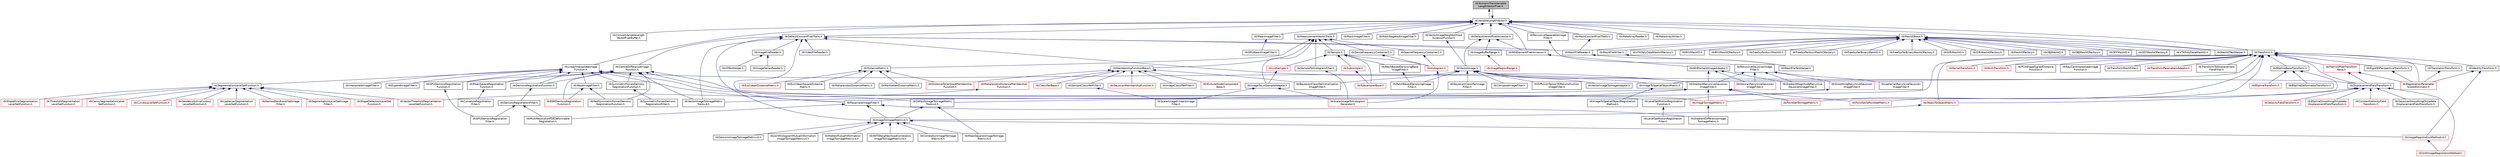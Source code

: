 digraph "itkNumericTraitsVariableLengthVectorPixel.h"
{
 // LATEX_PDF_SIZE
  edge [fontname="Helvetica",fontsize="10",labelfontname="Helvetica",labelfontsize="10"];
  node [fontname="Helvetica",fontsize="10",shape=record];
  Node1 [label="itkNumericTraitsVariable\lLengthVectorPixel.h",height=0.2,width=0.4,color="black", fillcolor="grey75", style="filled", fontcolor="black",tooltip=" "];
  Node1 -> Node2 [dir="back",color="midnightblue",fontsize="10",style="solid",fontname="Helvetica"];
  Node2 [label="itkVariableLengthVector.h",height=0.2,width=0.4,color="black", fillcolor="white", style="filled",URL="$itkVariableLengthVector_8h.html",tooltip=" "];
  Node2 -> Node3 [dir="back",color="midnightblue",fontsize="10",style="solid",fontname="Helvetica"];
  Node3 [label="itkConvertVariableLength\lVectorPixelBuffer.h",height=0.2,width=0.4,color="black", fillcolor="white", style="filled",URL="$itkConvertVariableLengthVectorPixelBuffer_8h.html",tooltip=" "];
  Node2 -> Node4 [dir="back",color="midnightblue",fontsize="10",style="solid",fontname="Helvetica"];
  Node4 [label="itkDefaultConvertPixelTraits.h",height=0.2,width=0.4,color="black", fillcolor="white", style="filled",URL="$itkDefaultConvertPixelTraits_8h.html",tooltip=" "];
  Node4 -> Node5 [dir="back",color="midnightblue",fontsize="10",style="solid",fontname="Helvetica"];
  Node5 [label="itkCentralDifferenceImage\lFunction.h",height=0.2,width=0.4,color="black", fillcolor="white", style="filled",URL="$itkCentralDifferenceImageFunction_8h.html",tooltip=" "];
  Node5 -> Node6 [dir="back",color="midnightblue",fontsize="10",style="solid",fontname="Helvetica"];
  Node6 [label="itkDefaultImageToImageMetric\lTraitsv4.h",height=0.2,width=0.4,color="black", fillcolor="white", style="filled",URL="$itkDefaultImageToImageMetricTraitsv4_8h.html",tooltip=" "];
  Node6 -> Node7 [dir="back",color="midnightblue",fontsize="10",style="solid",fontname="Helvetica"];
  Node7 [label="itkImageToImageMetricv4.h",height=0.2,width=0.4,color="black", fillcolor="white", style="filled",URL="$itkImageToImageMetricv4_8h.html",tooltip=" "];
  Node7 -> Node8 [dir="back",color="midnightblue",fontsize="10",style="solid",fontname="Helvetica"];
  Node8 [label="itkANTSNeighborhoodCorrelation\lImageToImageMetricv4.h",height=0.2,width=0.4,color="black", fillcolor="white", style="filled",URL="$itkANTSNeighborhoodCorrelationImageToImageMetricv4_8h.html",tooltip=" "];
  Node7 -> Node9 [dir="back",color="midnightblue",fontsize="10",style="solid",fontname="Helvetica"];
  Node9 [label="itkCorrelationImageToImage\lMetricv4.h",height=0.2,width=0.4,color="black", fillcolor="white", style="filled",URL="$itkCorrelationImageToImageMetricv4_8h.html",tooltip=" "];
  Node7 -> Node10 [dir="back",color="midnightblue",fontsize="10",style="solid",fontname="Helvetica"];
  Node10 [label="itkDemonsImageToImageMetricv4.h",height=0.2,width=0.4,color="black", fillcolor="white", style="filled",URL="$itkDemonsImageToImageMetricv4_8h.html",tooltip=" "];
  Node7 -> Node11 [dir="back",color="midnightblue",fontsize="10",style="solid",fontname="Helvetica"];
  Node11 [label="itkImageRegistrationMethodv4.h",height=0.2,width=0.4,color="red", fillcolor="white", style="filled",URL="$itkImageRegistrationMethodv4_8h.html",tooltip=" "];
  Node11 -> Node12 [dir="back",color="midnightblue",fontsize="10",style="solid",fontname="Helvetica"];
  Node12 [label="itkSyNImageRegistrationMethod.h",height=0.2,width=0.4,color="red", fillcolor="white", style="filled",URL="$itkSyNImageRegistrationMethod_8h.html",tooltip=" "];
  Node7 -> Node16 [dir="back",color="midnightblue",fontsize="10",style="solid",fontname="Helvetica"];
  Node16 [label="itkJointHistogramMutualInformation\lImageToImageMetricv4.h",height=0.2,width=0.4,color="black", fillcolor="white", style="filled",URL="$itkJointHistogramMutualInformationImageToImageMetricv4_8h.html",tooltip=" "];
  Node7 -> Node17 [dir="back",color="midnightblue",fontsize="10",style="solid",fontname="Helvetica"];
  Node17 [label="itkMattesMutualInformation\lImageToImageMetricv4.h",height=0.2,width=0.4,color="black", fillcolor="white", style="filled",URL="$itkMattesMutualInformationImageToImageMetricv4_8h.html",tooltip=" "];
  Node7 -> Node18 [dir="back",color="midnightblue",fontsize="10",style="solid",fontname="Helvetica"];
  Node18 [label="itkMeanSquaresImageToImage\lMetricv4.h",height=0.2,width=0.4,color="black", fillcolor="white", style="filled",URL="$itkMeanSquaresImageToImageMetricv4_8h.html",tooltip=" "];
  Node6 -> Node18 [dir="back",color="midnightblue",fontsize="10",style="solid",fontname="Helvetica"];
  Node5 -> Node19 [dir="back",color="midnightblue",fontsize="10",style="solid",fontname="Helvetica"];
  Node19 [label="itkDemonsRegistrationFunction.h",height=0.2,width=0.4,color="black", fillcolor="white", style="filled",URL="$itkDemonsRegistrationFunction_8h.html",tooltip=" "];
  Node19 -> Node20 [dir="back",color="midnightblue",fontsize="10",style="solid",fontname="Helvetica"];
  Node20 [label="itkDemonsRegistrationFilter.h",height=0.2,width=0.4,color="black", fillcolor="white", style="filled",URL="$itkDemonsRegistrationFilter_8h.html",tooltip=" "];
  Node20 -> Node21 [dir="back",color="midnightblue",fontsize="10",style="solid",fontname="Helvetica"];
  Node21 [label="itkGPUDemonsRegistration\lFilter.h",height=0.2,width=0.4,color="black", fillcolor="white", style="filled",URL="$itkGPUDemonsRegistrationFilter_8h.html",tooltip=" "];
  Node20 -> Node22 [dir="back",color="midnightblue",fontsize="10",style="solid",fontname="Helvetica"];
  Node22 [label="itkMultiResolutionPDEDeformable\lRegistration.h",height=0.2,width=0.4,color="black", fillcolor="white", style="filled",URL="$itkMultiResolutionPDEDeformableRegistration_8h.html",tooltip=" "];
  Node5 -> Node23 [dir="back",color="midnightblue",fontsize="10",style="solid",fontname="Helvetica"];
  Node23 [label="itkESMDemonsRegistration\lFunction.h",height=0.2,width=0.4,color="red", fillcolor="white", style="filled",URL="$itkESMDemonsRegistrationFunction_8h.html",tooltip=" "];
  Node5 -> Node26 [dir="back",color="midnightblue",fontsize="10",style="solid",fontname="Helvetica"];
  Node26 [label="itkFastSymmetricForcesDemons\lRegistrationFunction.h",height=0.2,width=0.4,color="black", fillcolor="white", style="filled",URL="$itkFastSymmetricForcesDemonsRegistrationFunction_8h.html",tooltip=" "];
  Node5 -> Node27 [dir="back",color="midnightblue",fontsize="10",style="solid",fontname="Helvetica"];
  Node27 [label="itkGPUDemonsRegistration\lFunction.h",height=0.2,width=0.4,color="black", fillcolor="white", style="filled",URL="$itkGPUDemonsRegistrationFunction_8h.html",tooltip=" "];
  Node27 -> Node21 [dir="back",color="midnightblue",fontsize="10",style="solid",fontname="Helvetica"];
  Node5 -> Node28 [dir="back",color="midnightblue",fontsize="10",style="solid",fontname="Helvetica"];
  Node28 [label="itkImageToImageMetric.h",height=0.2,width=0.4,color="red", fillcolor="white", style="filled",URL="$itkImageToImageMetric_8h.html",tooltip=" "];
  Node28 -> Node29 [dir="back",color="midnightblue",fontsize="10",style="solid",fontname="Helvetica"];
  Node29 [label="itkGradientDifferenceImage\lToImageMetric.h",height=0.2,width=0.4,color="black", fillcolor="white", style="filled",URL="$itkGradientDifferenceImageToImageMetric_8h.html",tooltip=" "];
  Node5 -> Node47 [dir="back",color="midnightblue",fontsize="10",style="solid",fontname="Helvetica"];
  Node47 [label="itkMeanSquareRegistration\lFunction.h",height=0.2,width=0.4,color="black", fillcolor="white", style="filled",URL="$itkMeanSquareRegistrationFunction_8h.html",tooltip=" "];
  Node47 -> Node48 [dir="back",color="midnightblue",fontsize="10",style="solid",fontname="Helvetica"];
  Node48 [label="itkCurvatureRegistration\lFilter.h",height=0.2,width=0.4,color="black", fillcolor="white", style="filled",URL="$itkCurvatureRegistrationFilter_8h.html",tooltip=" "];
  Node5 -> Node49 [dir="back",color="midnightblue",fontsize="10",style="solid",fontname="Helvetica"];
  Node49 [label="itkSymmetricForcesDemons\lRegistrationFunction.h",height=0.2,width=0.4,color="black", fillcolor="white", style="filled",URL="$itkSymmetricForcesDemonsRegistrationFunction_8h.html",tooltip=" "];
  Node49 -> Node50 [dir="back",color="midnightblue",fontsize="10",style="solid",fontname="Helvetica"];
  Node50 [label="itkSymmetricForcesDemons\lRegistrationFilter.h",height=0.2,width=0.4,color="black", fillcolor="white", style="filled",URL="$itkSymmetricForcesDemonsRegistrationFilter_8h.html",tooltip=" "];
  Node5 -> Node51 [dir="back",color="midnightblue",fontsize="10",style="solid",fontname="Helvetica"];
  Node51 [label="itkVectorImageToImageMetric\lTraitsv4.h",height=0.2,width=0.4,color="black", fillcolor="white", style="filled",URL="$itkVectorImageToImageMetricTraitsv4_8h.html",tooltip=" "];
  Node4 -> Node52 [dir="back",color="midnightblue",fontsize="10",style="solid",fontname="Helvetica"];
  Node52 [label="itkGradientRecursiveGaussian\lImageFilter.h",height=0.2,width=0.4,color="black", fillcolor="white", style="filled",URL="$itkGradientRecursiveGaussianImageFilter_8h.html",tooltip=" "];
  Node52 -> Node6 [dir="back",color="midnightblue",fontsize="10",style="solid",fontname="Helvetica"];
  Node52 -> Node28 [dir="back",color="midnightblue",fontsize="10",style="solid",fontname="Helvetica"];
  Node52 -> Node53 [dir="back",color="midnightblue",fontsize="10",style="solid",fontname="Helvetica"];
  Node53 [label="itkPointSetToImageMetric.h",height=0.2,width=0.4,color="red", fillcolor="white", style="filled",URL="$itkPointSetToImageMetric_8h.html",tooltip=" "];
  Node52 -> Node59 [dir="back",color="midnightblue",fontsize="10",style="solid",fontname="Helvetica"];
  Node59 [label="itkPointSetToPointSetMetric.h",height=0.2,width=0.4,color="red", fillcolor="white", style="filled",URL="$itkPointSetToPointSetMetric_8h.html",tooltip=" "];
  Node52 -> Node51 [dir="back",color="midnightblue",fontsize="10",style="solid",fontname="Helvetica"];
  Node4 -> Node62 [dir="back",color="midnightblue",fontsize="10",style="solid",fontname="Helvetica"];
  Node62 [label="itkImageFileReader.h",height=0.2,width=0.4,color="black", fillcolor="white", style="filled",URL="$itkImageFileReader_8h.html",tooltip=" "];
  Node62 -> Node63 [dir="back",color="midnightblue",fontsize="10",style="solid",fontname="Helvetica"];
  Node63 [label="itkIOTestHelper.h",height=0.2,width=0.4,color="black", fillcolor="white", style="filled",URL="$itkIOTestHelper_8h.html",tooltip=" "];
  Node62 -> Node64 [dir="back",color="midnightblue",fontsize="10",style="solid",fontname="Helvetica"];
  Node64 [label="itkImageSeriesReader.h",height=0.2,width=0.4,color="black", fillcolor="white", style="filled",URL="$itkImageSeriesReader_8h.html",tooltip=" "];
  Node4 -> Node7 [dir="back",color="midnightblue",fontsize="10",style="solid",fontname="Helvetica"];
  Node4 -> Node65 [dir="back",color="midnightblue",fontsize="10",style="solid",fontname="Helvetica"];
  Node65 [label="itkMeshFileReader.h",height=0.2,width=0.4,color="black", fillcolor="white", style="filled",URL="$itkMeshFileReader_8h.html",tooltip=" "];
  Node65 -> Node66 [dir="back",color="midnightblue",fontsize="10",style="solid",fontname="Helvetica"];
  Node66 [label="itkMeshFileTestHelper.h",height=0.2,width=0.4,color="black", fillcolor="white", style="filled",URL="$itkMeshFileTestHelper_8h.html",tooltip=" "];
  Node4 -> Node67 [dir="back",color="midnightblue",fontsize="10",style="solid",fontname="Helvetica"];
  Node67 [label="itkNthElementPixelAccessor.h",height=0.2,width=0.4,color="black", fillcolor="white", style="filled",URL="$itkNthElementPixelAccessor_8h.html",tooltip=" "];
  Node67 -> Node68 [dir="back",color="midnightblue",fontsize="10",style="solid",fontname="Helvetica"];
  Node68 [label="itkNthElementImageAdaptor.h",height=0.2,width=0.4,color="black", fillcolor="white", style="filled",URL="$itkNthElementImageAdaptor_8h.html",tooltip=" "];
  Node68 -> Node69 [dir="back",color="midnightblue",fontsize="10",style="solid",fontname="Helvetica"];
  Node69 [label="itkGradientMagnitudeRecursive\lGaussianImageFilter.h",height=0.2,width=0.4,color="black", fillcolor="white", style="filled",URL="$itkGradientMagnitudeRecursiveGaussianImageFilter_8h.html",tooltip=" "];
  Node68 -> Node52 [dir="back",color="midnightblue",fontsize="10",style="solid",fontname="Helvetica"];
  Node68 -> Node70 [dir="back",color="midnightblue",fontsize="10",style="solid",fontname="Helvetica"];
  Node70 [label="itkHessianRecursiveGaussian\lImageFilter.h",height=0.2,width=0.4,color="red", fillcolor="white", style="filled",URL="$itkHessianRecursiveGaussianImageFilter_8h.html",tooltip=" "];
  Node4 -> Node72 [dir="back",color="midnightblue",fontsize="10",style="solid",fontname="Helvetica"];
  Node72 [label="itkResampleImageFilter.h",height=0.2,width=0.4,color="black", fillcolor="white", style="filled",URL="$itkResampleImageFilter_8h.html",tooltip=" "];
  Node72 -> Node29 [dir="back",color="midnightblue",fontsize="10",style="solid",fontname="Helvetica"];
  Node72 -> Node7 [dir="back",color="midnightblue",fontsize="10",style="solid",fontname="Helvetica"];
  Node72 -> Node22 [dir="back",color="midnightblue",fontsize="10",style="solid",fontname="Helvetica"];
  Node4 -> Node51 [dir="back",color="midnightblue",fontsize="10",style="solid",fontname="Helvetica"];
  Node4 -> Node73 [dir="back",color="midnightblue",fontsize="10",style="solid",fontname="Helvetica"];
  Node73 [label="itkVideoFileReader.h",height=0.2,width=0.4,color="black", fillcolor="white", style="filled",URL="$itkVideoFileReader_8h.html",tooltip=" "];
  Node2 -> Node74 [dir="back",color="midnightblue",fontsize="10",style="solid",fontname="Helvetica"];
  Node74 [label="itkDefaultVectorPixelAccessor.h",height=0.2,width=0.4,color="black", fillcolor="white", style="filled",URL="$itkDefaultVectorPixelAccessor_8h.html",tooltip=" "];
  Node74 -> Node75 [dir="back",color="midnightblue",fontsize="10",style="solid",fontname="Helvetica"];
  Node75 [label="itkImageBufferRange.h",height=0.2,width=0.4,color="black", fillcolor="white", style="filled",URL="$itkImageBufferRange_8h.html",tooltip=" "];
  Node75 -> Node76 [dir="back",color="midnightblue",fontsize="10",style="solid",fontname="Helvetica"];
  Node76 [label="itkImageRegionRange.h",height=0.2,width=0.4,color="red", fillcolor="white", style="filled",URL="$itkImageRegionRange_8h.html",tooltip=" "];
  Node74 -> Node67 [dir="back",color="midnightblue",fontsize="10",style="solid",fontname="Helvetica"];
  Node74 -> Node78 [dir="back",color="midnightblue",fontsize="10",style="solid",fontname="Helvetica"];
  Node78 [label="itkVectorImage.h",height=0.2,width=0.4,color="black", fillcolor="white", style="filled",URL="$itkVectorImage_8h.html",tooltip=" "];
  Node78 -> Node79 [dir="back",color="midnightblue",fontsize="10",style="solid",fontname="Helvetica"];
  Node79 [label="itkBayesianClassifierImage\lFilter.h",height=0.2,width=0.4,color="black", fillcolor="white", style="filled",URL="$itkBayesianClassifierImageFilter_8h.html",tooltip=" "];
  Node78 -> Node80 [dir="back",color="midnightblue",fontsize="10",style="solid",fontname="Helvetica"];
  Node80 [label="itkBayesianClassifierInitialization\lImageFilter.h",height=0.2,width=0.4,color="black", fillcolor="white", style="filled",URL="$itkBayesianClassifierInitializationImageFilter_8h.html",tooltip=" "];
  Node78 -> Node81 [dir="back",color="midnightblue",fontsize="10",style="solid",fontname="Helvetica"];
  Node81 [label="itkComposeImageFilter.h",height=0.2,width=0.4,color="black", fillcolor="white", style="filled",URL="$itkComposeImageFilter_8h.html",tooltip=" "];
  Node78 -> Node82 [dir="back",color="midnightblue",fontsize="10",style="solid",fontname="Helvetica"];
  Node82 [label="itkDiffusionTensor3DReconstruction\lImageFilter.h",height=0.2,width=0.4,color="black", fillcolor="white", style="filled",URL="$itkDiffusionTensor3DReconstructionImageFilter_8h.html",tooltip=" "];
  Node78 -> Node83 [dir="back",color="midnightblue",fontsize="10",style="solid",fontname="Helvetica"];
  Node83 [label="itkDisplacementFieldTransform.h",height=0.2,width=0.4,color="black", fillcolor="white", style="filled",URL="$itkDisplacementFieldTransform_8h.html",tooltip=" "];
  Node83 -> Node84 [dir="back",color="midnightblue",fontsize="10",style="solid",fontname="Helvetica"];
  Node84 [label="itkBSplineSmoothingOnUpdate\lDisplacementFieldTransform.h",height=0.2,width=0.4,color="red", fillcolor="white", style="filled",URL="$itkBSplineSmoothingOnUpdateDisplacementFieldTransform_8h.html",tooltip=" "];
  Node83 -> Node85 [dir="back",color="midnightblue",fontsize="10",style="solid",fontname="Helvetica"];
  Node85 [label="itkConstantVelocityField\lTransform.h",height=0.2,width=0.4,color="red", fillcolor="white", style="filled",URL="$itkConstantVelocityFieldTransform_8h.html",tooltip=" "];
  Node83 -> Node88 [dir="back",color="midnightblue",fontsize="10",style="solid",fontname="Helvetica"];
  Node88 [label="itkGaussianSmoothingOnUpdate\lDisplacementFieldTransform.h",height=0.2,width=0.4,color="black", fillcolor="white", style="filled",URL="$itkGaussianSmoothingOnUpdateDisplacementFieldTransform_8h.html",tooltip=" "];
  Node83 -> Node89 [dir="back",color="midnightblue",fontsize="10",style="solid",fontname="Helvetica"];
  Node89 [label="itkObjectToObjectMetric.h",height=0.2,width=0.4,color="red", fillcolor="white", style="filled",URL="$itkObjectToObjectMetric_8h.html",tooltip=" "];
  Node89 -> Node7 [dir="back",color="midnightblue",fontsize="10",style="solid",fontname="Helvetica"];
  Node83 -> Node12 [dir="back",color="midnightblue",fontsize="10",style="solid",fontname="Helvetica"];
  Node83 -> Node97 [dir="back",color="midnightblue",fontsize="10",style="solid",fontname="Helvetica"];
  Node97 [label="itkVelocityFieldTransform.h",height=0.2,width=0.4,color="red", fillcolor="white", style="filled",URL="$itkVelocityFieldTransform_8h.html",tooltip=" "];
  Node78 -> Node52 [dir="back",color="midnightblue",fontsize="10",style="solid",fontname="Helvetica"];
  Node78 -> Node101 [dir="back",color="midnightblue",fontsize="10",style="solid",fontname="Helvetica"];
  Node101 [label="itkPatchBasedDenoisingImage\lFilter.h",height=0.2,width=0.4,color="black", fillcolor="white", style="filled",URL="$itkPatchBasedDenoisingImageFilter_8h.html",tooltip=" "];
  Node78 -> Node102 [dir="back",color="midnightblue",fontsize="10",style="solid",fontname="Helvetica"];
  Node102 [label="itkVectorImageToImageAdaptor.h",height=0.2,width=0.4,color="black", fillcolor="white", style="filled",URL="$itkVectorImageToImageAdaptor_8h.html",tooltip=" "];
  Node2 -> Node103 [dir="back",color="midnightblue",fontsize="10",style="solid",fontname="Helvetica"];
  Node103 [label="itkLinearInterpolateImage\lFunction.h",height=0.2,width=0.4,color="black", fillcolor="white", style="filled",URL="$itkLinearInterpolateImageFunction_8h.html",tooltip=" "];
  Node103 -> Node19 [dir="back",color="midnightblue",fontsize="10",style="solid",fontname="Helvetica"];
  Node103 -> Node104 [dir="back",color="midnightblue",fontsize="10",style="solid",fontname="Helvetica"];
  Node104 [label="itkExpandImageFilter.h",height=0.2,width=0.4,color="black", fillcolor="white", style="filled",URL="$itkExpandImageFilter_8h.html",tooltip=" "];
  Node103 -> Node27 [dir="back",color="midnightblue",fontsize="10",style="solid",fontname="Helvetica"];
  Node103 -> Node105 [dir="back",color="midnightblue",fontsize="10",style="solid",fontname="Helvetica"];
  Node105 [label="itkImageToSpatialObjectMetric.h",height=0.2,width=0.4,color="black", fillcolor="white", style="filled",URL="$itkImageToSpatialObjectMetric_8h.html",tooltip=" "];
  Node105 -> Node106 [dir="back",color="midnightblue",fontsize="10",style="solid",fontname="Helvetica"];
  Node106 [label="itkImageToSpatialObjectRegistration\lMethod.h",height=0.2,width=0.4,color="black", fillcolor="white", style="filled",URL="$itkImageToSpatialObjectRegistrationMethod_8h.html",tooltip=" "];
  Node103 -> Node107 [dir="back",color="midnightblue",fontsize="10",style="solid",fontname="Helvetica"];
  Node107 [label="itkInterpolateImageFilter.h",height=0.2,width=0.4,color="black", fillcolor="white", style="filled",URL="$itkInterpolateImageFilter_8h.html",tooltip=" "];
  Node103 -> Node108 [dir="back",color="midnightblue",fontsize="10",style="solid",fontname="Helvetica"];
  Node108 [label="itkLevelSetMotionRegistration\lFunction.h",height=0.2,width=0.4,color="black", fillcolor="white", style="filled",URL="$itkLevelSetMotionRegistrationFunction_8h.html",tooltip=" "];
  Node108 -> Node109 [dir="back",color="midnightblue",fontsize="10",style="solid",fontname="Helvetica"];
  Node109 [label="itkLevelSetMotionRegistration\lFilter.h",height=0.2,width=0.4,color="black", fillcolor="white", style="filled",URL="$itkLevelSetMotionRegistrationFilter_8h.html",tooltip=" "];
  Node103 -> Node47 [dir="back",color="midnightblue",fontsize="10",style="solid",fontname="Helvetica"];
  Node103 -> Node72 [dir="back",color="midnightblue",fontsize="10",style="solid",fontname="Helvetica"];
  Node103 -> Node110 [dir="back",color="midnightblue",fontsize="10",style="solid",fontname="Helvetica"];
  Node110 [label="itkSegmentationLevelSetFunction.h",height=0.2,width=0.4,color="black", fillcolor="white", style="filled",URL="$itkSegmentationLevelSetFunction_8h.html",tooltip=" "];
  Node110 -> Node111 [dir="back",color="midnightblue",fontsize="10",style="solid",fontname="Helvetica"];
  Node111 [label="itkCannySegmentationLevel\lSetFunction.h",height=0.2,width=0.4,color="red", fillcolor="white", style="filled",URL="$itkCannySegmentationLevelSetFunction_8h.html",tooltip=" "];
  Node110 -> Node113 [dir="back",color="midnightblue",fontsize="10",style="solid",fontname="Helvetica"];
  Node113 [label="itkCurvesLevelSetFunction.h",height=0.2,width=0.4,color="red", fillcolor="white", style="filled",URL="$itkCurvesLevelSetFunction_8h.html",tooltip=" "];
  Node110 -> Node116 [dir="back",color="midnightblue",fontsize="10",style="solid",fontname="Helvetica"];
  Node116 [label="itkGeodesicActiveContour\lLevelSetFunction.h",height=0.2,width=0.4,color="red", fillcolor="white", style="filled",URL="$itkGeodesicActiveContourLevelSetFunction_8h.html",tooltip=" "];
  Node110 -> Node118 [dir="back",color="midnightblue",fontsize="10",style="solid",fontname="Helvetica"];
  Node118 [label="itkLaplacianSegmentation\lLevelSetFunction.h",height=0.2,width=0.4,color="red", fillcolor="white", style="filled",URL="$itkLaplacianSegmentationLevelSetFunction_8h.html",tooltip=" "];
  Node110 -> Node120 [dir="back",color="midnightblue",fontsize="10",style="solid",fontname="Helvetica"];
  Node120 [label="itkNarrowBandLevelSetImage\lFilter.h",height=0.2,width=0.4,color="red", fillcolor="white", style="filled",URL="$itkNarrowBandLevelSetImageFilter_8h.html",tooltip=" "];
  Node110 -> Node122 [dir="back",color="midnightblue",fontsize="10",style="solid",fontname="Helvetica"];
  Node122 [label="itkSegmentationLevelSetImage\lFilter.h",height=0.2,width=0.4,color="red", fillcolor="white", style="filled",URL="$itkSegmentationLevelSetImageFilter_8h.html",tooltip=" "];
  Node110 -> Node128 [dir="back",color="midnightblue",fontsize="10",style="solid",fontname="Helvetica"];
  Node128 [label="itkShapeDetectionLevelSet\lFunction.h",height=0.2,width=0.4,color="red", fillcolor="white", style="filled",URL="$itkShapeDetectionLevelSetFunction_8h.html",tooltip=" "];
  Node110 -> Node129 [dir="back",color="midnightblue",fontsize="10",style="solid",fontname="Helvetica"];
  Node129 [label="itkShapePriorSegmentation\lLevelSetFunction.h",height=0.2,width=0.4,color="red", fillcolor="white", style="filled",URL="$itkShapePriorSegmentationLevelSetFunction_8h.html",tooltip=" "];
  Node110 -> Node131 [dir="back",color="midnightblue",fontsize="10",style="solid",fontname="Helvetica"];
  Node131 [label="itkThresholdSegmentation\lLevelSetFunction.h",height=0.2,width=0.4,color="red", fillcolor="white", style="filled",URL="$itkThresholdSegmentationLevelSetFunction_8h.html",tooltip=" "];
  Node110 -> Node132 [dir="back",color="midnightblue",fontsize="10",style="solid",fontname="Helvetica"];
  Node132 [label="itkVectorThresholdSegmentation\lLevelSetFunction.h",height=0.2,width=0.4,color="red", fillcolor="white", style="filled",URL="$itkVectorThresholdSegmentationLevelSetFunction_8h.html",tooltip=" "];
  Node103 -> Node49 [dir="back",color="midnightblue",fontsize="10",style="solid",fontname="Helvetica"];
  Node103 -> Node133 [dir="back",color="midnightblue",fontsize="10",style="solid",fontname="Helvetica"];
  Node133 [label="itkWarpImageFilter.h",height=0.2,width=0.4,color="black", fillcolor="white", style="filled",URL="$itkWarpImageFilter_8h.html",tooltip=" "];
  Node133 -> Node23 [dir="back",color="midnightblue",fontsize="10",style="solid",fontname="Helvetica"];
  Node133 -> Node26 [dir="back",color="midnightblue",fontsize="10",style="solid",fontname="Helvetica"];
  Node2 -> Node134 [dir="back",color="midnightblue",fontsize="10",style="solid",fontname="Helvetica"];
  Node134 [label="itkMaskImageFilter.h",height=0.2,width=0.4,color="black", fillcolor="white", style="filled",URL="$itkMaskImageFilter_8h.html",tooltip=" "];
  Node2 -> Node135 [dir="back",color="midnightblue",fontsize="10",style="solid",fontname="Helvetica"];
  Node135 [label="itkMaskNegatedImageFilter.h",height=0.2,width=0.4,color="black", fillcolor="white", style="filled",URL="$itkMaskNegatedImageFilter_8h.html",tooltip=" "];
  Node2 -> Node136 [dir="back",color="midnightblue",fontsize="10",style="solid",fontname="Helvetica"];
  Node136 [label="itkMeanImageFilter.h",height=0.2,width=0.4,color="black", fillcolor="white", style="filled",URL="$itkMeanImageFilter_8h.html",tooltip=" "];
  Node136 -> Node137 [dir="back",color="midnightblue",fontsize="10",style="solid",fontname="Helvetica"];
  Node137 [label="itkGPUMeanImageFilter.h",height=0.2,width=0.4,color="black", fillcolor="white", style="filled",URL="$itkGPUMeanImageFilter_8h.html",tooltip=" "];
  Node2 -> Node138 [dir="back",color="midnightblue",fontsize="10",style="solid",fontname="Helvetica"];
  Node138 [label="itkMeasurementVectorTraits.h",height=0.2,width=0.4,color="black", fillcolor="white", style="filled",URL="$itkMeasurementVectorTraits_8h.html",tooltip=" "];
  Node138 -> Node139 [dir="back",color="midnightblue",fontsize="10",style="solid",fontname="Helvetica"];
  Node139 [label="itkDenseFrequencyContainer2.h",height=0.2,width=0.4,color="black", fillcolor="white", style="filled",URL="$itkDenseFrequencyContainer2_8h.html",tooltip=" "];
  Node139 -> Node140 [dir="back",color="midnightblue",fontsize="10",style="solid",fontname="Helvetica"];
  Node140 [label="itkHistogram.h",height=0.2,width=0.4,color="red", fillcolor="white", style="filled",URL="$itkHistogram_8h.html",tooltip=" "];
  Node140 -> Node171 [dir="back",color="midnightblue",fontsize="10",style="solid",fontname="Helvetica"];
  Node171 [label="itkScalarImageToHistogram\lGenerator.h",height=0.2,width=0.4,color="red", fillcolor="white", style="filled",URL="$itkScalarImageToHistogramGenerator_8h.html",tooltip=" "];
  Node138 -> Node185 [dir="back",color="midnightblue",fontsize="10",style="solid",fontname="Helvetica"];
  Node185 [label="itkDistanceMetric.h",height=0.2,width=0.4,color="black", fillcolor="white", style="filled",URL="$itkDistanceMetric_8h.html",tooltip=" "];
  Node185 -> Node186 [dir="back",color="midnightblue",fontsize="10",style="solid",fontname="Helvetica"];
  Node186 [label="itkDistanceToCentroidMembership\lFunction.h",height=0.2,width=0.4,color="red", fillcolor="white", style="filled",URL="$itkDistanceToCentroidMembershipFunction_8h.html",tooltip=" "];
  Node185 -> Node189 [dir="back",color="midnightblue",fontsize="10",style="solid",fontname="Helvetica"];
  Node189 [label="itkEuclideanDistanceMetric.h",height=0.2,width=0.4,color="red", fillcolor="white", style="filled",URL="$itkEuclideanDistanceMetric_8h.html",tooltip=" "];
  Node185 -> Node207 [dir="back",color="midnightblue",fontsize="10",style="solid",fontname="Helvetica"];
  Node207 [label="itkEuclideanSquareDistance\lMetric.h",height=0.2,width=0.4,color="black", fillcolor="white", style="filled",URL="$itkEuclideanSquareDistanceMetric_8h.html",tooltip=" "];
  Node185 -> Node208 [dir="back",color="midnightblue",fontsize="10",style="solid",fontname="Helvetica"];
  Node208 [label="itkMahalanobisDistanceMetric.h",height=0.2,width=0.4,color="black", fillcolor="white", style="filled",URL="$itkMahalanobisDistanceMetric_8h.html",tooltip=" "];
  Node185 -> Node209 [dir="back",color="midnightblue",fontsize="10",style="solid",fontname="Helvetica"];
  Node209 [label="itkManhattanDistanceMetric.h",height=0.2,width=0.4,color="black", fillcolor="white", style="filled",URL="$itkManhattanDistanceMetric_8h.html",tooltip=" "];
  Node138 -> Node210 [dir="back",color="midnightblue",fontsize="10",style="solid",fontname="Helvetica"];
  Node210 [label="itkImageToListSampleAdaptor.h",height=0.2,width=0.4,color="black", fillcolor="white", style="filled",URL="$itkImageToListSampleAdaptor_8h.html",tooltip=" "];
  Node210 -> Node188 [dir="back",color="midnightblue",fontsize="10",style="solid",fontname="Helvetica"];
  Node188 [label="itkScalarImageKmeansImage\lFilter.h",height=0.2,width=0.4,color="black", fillcolor="white", style="filled",URL="$itkScalarImageKmeansImageFilter_8h.html",tooltip=" "];
  Node210 -> Node171 [dir="back",color="midnightblue",fontsize="10",style="solid",fontname="Helvetica"];
  Node138 -> Node211 [dir="back",color="midnightblue",fontsize="10",style="solid",fontname="Helvetica"];
  Node211 [label="itkMembershipFunctionBase.h",height=0.2,width=0.4,color="black", fillcolor="white", style="filled",URL="$itkMembershipFunctionBase_8h.html",tooltip=" "];
  Node211 -> Node80 [dir="back",color="midnightblue",fontsize="10",style="solid",fontname="Helvetica"];
  Node211 -> Node212 [dir="back",color="midnightblue",fontsize="10",style="solid",fontname="Helvetica"];
  Node212 [label="itkClassifierBase.h",height=0.2,width=0.4,color="red", fillcolor="white", style="filled",URL="$itkClassifierBase_8h.html",tooltip=" "];
  Node211 -> Node186 [dir="back",color="midnightblue",fontsize="10",style="solid",fontname="Helvetica"];
  Node211 -> Node216 [dir="back",color="midnightblue",fontsize="10",style="solid",fontname="Helvetica"];
  Node216 [label="itkGaussianMembershipFunction.h",height=0.2,width=0.4,color="red", fillcolor="white", style="filled",URL="$itkGaussianMembershipFunction_8h.html",tooltip=" "];
  Node211 -> Node219 [dir="back",color="midnightblue",fontsize="10",style="solid",fontname="Helvetica"];
  Node219 [label="itkImageClassifierFilter.h",height=0.2,width=0.4,color="black", fillcolor="white", style="filled",URL="$itkImageClassifierFilter_8h.html",tooltip=" "];
  Node211 -> Node220 [dir="back",color="midnightblue",fontsize="10",style="solid",fontname="Helvetica"];
  Node220 [label="itkMahalanobisDistanceMembership\lFunction.h",height=0.2,width=0.4,color="red", fillcolor="white", style="filled",URL="$itkMahalanobisDistanceMembershipFunction_8h.html",tooltip=" "];
  Node220 -> Node132 [dir="back",color="midnightblue",fontsize="10",style="solid",fontname="Helvetica"];
  Node211 -> Node223 [dir="back",color="midnightblue",fontsize="10",style="solid",fontname="Helvetica"];
  Node223 [label="itkMixtureModelComponent\lBase.h",height=0.2,width=0.4,color="red", fillcolor="white", style="filled",URL="$itkMixtureModelComponentBase_8h.html",tooltip=" "];
  Node211 -> Node224 [dir="back",color="midnightblue",fontsize="10",style="solid",fontname="Helvetica"];
  Node224 [label="itkSampleClassifierFilter.h",height=0.2,width=0.4,color="black", fillcolor="white", style="filled",URL="$itkSampleClassifierFilter_8h.html",tooltip=" "];
  Node224 -> Node188 [dir="back",color="midnightblue",fontsize="10",style="solid",fontname="Helvetica"];
  Node138 -> Node225 [dir="back",color="midnightblue",fontsize="10",style="solid",fontname="Helvetica"];
  Node225 [label="itkSample.h",height=0.2,width=0.4,color="black", fillcolor="white", style="filled",URL="$itkSample_8h.html",tooltip=" "];
  Node225 -> Node140 [dir="back",color="midnightblue",fontsize="10",style="solid",fontname="Helvetica"];
  Node225 -> Node226 [dir="back",color="midnightblue",fontsize="10",style="solid",fontname="Helvetica"];
  Node226 [label="itkListSample.h",height=0.2,width=0.4,color="red", fillcolor="white", style="filled",URL="$itkListSample_8h.html",tooltip=" "];
  Node226 -> Node210 [dir="back",color="midnightblue",fontsize="10",style="solid",fontname="Helvetica"];
  Node225 -> Node230 [dir="back",color="midnightblue",fontsize="10",style="solid",fontname="Helvetica"];
  Node230 [label="itkPatchBasedDenoisingBase\lImageFilter.h",height=0.2,width=0.4,color="black", fillcolor="white", style="filled",URL="$itkPatchBasedDenoisingBaseImageFilter_8h.html",tooltip=" "];
  Node230 -> Node101 [dir="back",color="midnightblue",fontsize="10",style="solid",fontname="Helvetica"];
  Node225 -> Node235 [dir="back",color="midnightblue",fontsize="10",style="solid",fontname="Helvetica"];
  Node235 [label="itkSubsample.h",height=0.2,width=0.4,color="red", fillcolor="white", style="filled",URL="$itkSubsample_8h.html",tooltip=" "];
  Node235 -> Node240 [dir="back",color="midnightblue",fontsize="10",style="solid",fontname="Helvetica"];
  Node240 [label="itkSubsamplerBase.h",height=0.2,width=0.4,color="red", fillcolor="white", style="filled",URL="$itkSubsamplerBase_8h.html",tooltip=" "];
  Node225 -> Node240 [dir="back",color="midnightblue",fontsize="10",style="solid",fontname="Helvetica"];
  Node138 -> Node245 [dir="back",color="midnightblue",fontsize="10",style="solid",fontname="Helvetica"];
  Node245 [label="itkSampleToHistogramFilter.h",height=0.2,width=0.4,color="black", fillcolor="white", style="filled",URL="$itkSampleToHistogramFilter_8h.html",tooltip=" "];
  Node245 -> Node171 [dir="back",color="midnightblue",fontsize="10",style="solid",fontname="Helvetica"];
  Node138 -> Node246 [dir="back",color="midnightblue",fontsize="10",style="solid",fontname="Helvetica"];
  Node246 [label="itkSparseFrequencyContainer2.h",height=0.2,width=0.4,color="black", fillcolor="white", style="filled",URL="$itkSparseFrequencyContainer2_8h.html",tooltip=" "];
  Node246 -> Node140 [dir="back",color="midnightblue",fontsize="10",style="solid",fontname="Helvetica"];
  Node2 -> Node247 [dir="back",color="midnightblue",fontsize="10",style="solid",fontname="Helvetica"];
  Node247 [label="itkMeshConvertPixelTraits.h",height=0.2,width=0.4,color="black", fillcolor="white", style="filled",URL="$itkMeshConvertPixelTraits_8h.html",tooltip=" "];
  Node247 -> Node65 [dir="back",color="midnightblue",fontsize="10",style="solid",fontname="Helvetica"];
  Node2 -> Node248 [dir="back",color="midnightblue",fontsize="10",style="solid",fontname="Helvetica"];
  Node248 [label="itkMeshIOBase.h",height=0.2,width=0.4,color="black", fillcolor="white", style="filled",URL="$itkMeshIOBase_8h.html",tooltip=" "];
  Node248 -> Node249 [dir="back",color="midnightblue",fontsize="10",style="solid",fontname="Helvetica"];
  Node249 [label="itkBYUMeshIO.h",height=0.2,width=0.4,color="black", fillcolor="white", style="filled",URL="$itkBYUMeshIO_8h.html",tooltip=" "];
  Node248 -> Node250 [dir="back",color="midnightblue",fontsize="10",style="solid",fontname="Helvetica"];
  Node250 [label="itkBYUMeshIOFactory.h",height=0.2,width=0.4,color="black", fillcolor="white", style="filled",URL="$itkBYUMeshIOFactory_8h.html",tooltip=" "];
  Node248 -> Node251 [dir="back",color="midnightblue",fontsize="10",style="solid",fontname="Helvetica"];
  Node251 [label="itkFreeSurferAsciiMeshIO.h",height=0.2,width=0.4,color="black", fillcolor="white", style="filled",URL="$itkFreeSurferAsciiMeshIO_8h.html",tooltip=" "];
  Node248 -> Node252 [dir="back",color="midnightblue",fontsize="10",style="solid",fontname="Helvetica"];
  Node252 [label="itkFreeSurferAsciiMeshIOFactory.h",height=0.2,width=0.4,color="black", fillcolor="white", style="filled",URL="$itkFreeSurferAsciiMeshIOFactory_8h.html",tooltip=" "];
  Node248 -> Node253 [dir="back",color="midnightblue",fontsize="10",style="solid",fontname="Helvetica"];
  Node253 [label="itkFreeSurferBinaryMeshIO.h",height=0.2,width=0.4,color="black", fillcolor="white", style="filled",URL="$itkFreeSurferBinaryMeshIO_8h.html",tooltip=" "];
  Node248 -> Node254 [dir="back",color="midnightblue",fontsize="10",style="solid",fontname="Helvetica"];
  Node254 [label="itkFreeSurferBinaryMeshIOFactory.h",height=0.2,width=0.4,color="black", fillcolor="white", style="filled",URL="$itkFreeSurferBinaryMeshIOFactory_8h.html",tooltip=" "];
  Node248 -> Node255 [dir="back",color="midnightblue",fontsize="10",style="solid",fontname="Helvetica"];
  Node255 [label="itkGiftiMeshIO.h",height=0.2,width=0.4,color="black", fillcolor="white", style="filled",URL="$itkGiftiMeshIO_8h.html",tooltip=" "];
  Node248 -> Node256 [dir="back",color="midnightblue",fontsize="10",style="solid",fontname="Helvetica"];
  Node256 [label="itkGiftiMeshIOFactory.h",height=0.2,width=0.4,color="black", fillcolor="white", style="filled",URL="$itkGiftiMeshIOFactory_8h.html",tooltip=" "];
  Node248 -> Node65 [dir="back",color="midnightblue",fontsize="10",style="solid",fontname="Helvetica"];
  Node248 -> Node257 [dir="back",color="midnightblue",fontsize="10",style="solid",fontname="Helvetica"];
  Node257 [label="itkMeshFileWriter.h",height=0.2,width=0.4,color="black", fillcolor="white", style="filled",URL="$itkMeshFileWriter_8h.html",tooltip=" "];
  Node257 -> Node66 [dir="back",color="midnightblue",fontsize="10",style="solid",fontname="Helvetica"];
  Node248 -> Node258 [dir="back",color="midnightblue",fontsize="10",style="solid",fontname="Helvetica"];
  Node258 [label="itkMeshIOFactory.h",height=0.2,width=0.4,color="black", fillcolor="white", style="filled",URL="$itkMeshIOFactory_8h.html",tooltip=" "];
  Node248 -> Node259 [dir="back",color="midnightblue",fontsize="10",style="solid",fontname="Helvetica"];
  Node259 [label="itkMeshIOTestHelper.h",height=0.2,width=0.4,color="black", fillcolor="white", style="filled",URL="$itkMeshIOTestHelper_8h.html",tooltip=" "];
  Node248 -> Node260 [dir="back",color="midnightblue",fontsize="10",style="solid",fontname="Helvetica"];
  Node260 [label="itkOBJMeshIO.h",height=0.2,width=0.4,color="black", fillcolor="white", style="filled",URL="$itkOBJMeshIO_8h.html",tooltip=" "];
  Node248 -> Node261 [dir="back",color="midnightblue",fontsize="10",style="solid",fontname="Helvetica"];
  Node261 [label="itkOBJMeshIOFactory.h",height=0.2,width=0.4,color="black", fillcolor="white", style="filled",URL="$itkOBJMeshIOFactory_8h.html",tooltip=" "];
  Node248 -> Node262 [dir="back",color="midnightblue",fontsize="10",style="solid",fontname="Helvetica"];
  Node262 [label="itkOFFMeshIO.h",height=0.2,width=0.4,color="black", fillcolor="white", style="filled",URL="$itkOFFMeshIO_8h.html",tooltip=" "];
  Node248 -> Node263 [dir="back",color="midnightblue",fontsize="10",style="solid",fontname="Helvetica"];
  Node263 [label="itkOFFMeshIOFactory.h",height=0.2,width=0.4,color="black", fillcolor="white", style="filled",URL="$itkOFFMeshIOFactory_8h.html",tooltip=" "];
  Node248 -> Node264 [dir="back",color="midnightblue",fontsize="10",style="solid",fontname="Helvetica"];
  Node264 [label="itkVTKPolyDataMeshIO.h",height=0.2,width=0.4,color="black", fillcolor="white", style="filled",URL="$itkVTKPolyDataMeshIO_8h.html",tooltip=" "];
  Node248 -> Node265 [dir="back",color="midnightblue",fontsize="10",style="solid",fontname="Helvetica"];
  Node265 [label="itkVTKPolyDataMeshIOFactory.h",height=0.2,width=0.4,color="black", fillcolor="white", style="filled",URL="$itkVTKPolyDataMeshIOFactory_8h.html",tooltip=" "];
  Node2 -> Node259 [dir="back",color="midnightblue",fontsize="10",style="solid",fontname="Helvetica"];
  Node2 -> Node266 [dir="back",color="midnightblue",fontsize="10",style="solid",fontname="Helvetica"];
  Node266 [label="itkMetaArrayReader.h",height=0.2,width=0.4,color="black", fillcolor="white", style="filled",URL="$itkMetaArrayReader_8h.html",tooltip=" "];
  Node2 -> Node267 [dir="back",color="midnightblue",fontsize="10",style="solid",fontname="Helvetica"];
  Node267 [label="itkMetaArrayWriter.h",height=0.2,width=0.4,color="black", fillcolor="white", style="filled",URL="$itkMetaArrayWriter_8h.html",tooltip=" "];
  Node2 -> Node67 [dir="back",color="midnightblue",fontsize="10",style="solid",fontname="Helvetica"];
  Node2 -> Node1 [dir="back",color="midnightblue",fontsize="10",style="solid",fontname="Helvetica"];
  Node2 -> Node268 [dir="back",color="midnightblue",fontsize="10",style="solid",fontname="Helvetica"];
  Node268 [label="itkRecursiveSeparableImage\lFilter.h",height=0.2,width=0.4,color="black", fillcolor="white", style="filled",URL="$itkRecursiveSeparableImageFilter_8h.html",tooltip=" "];
  Node268 -> Node269 [dir="back",color="midnightblue",fontsize="10",style="solid",fontname="Helvetica"];
  Node269 [label="itkRecursiveGaussianImage\lFilter.h",height=0.2,width=0.4,color="black", fillcolor="white", style="filled",URL="$itkRecursiveGaussianImageFilter_8h.html",tooltip=" "];
  Node269 -> Node69 [dir="back",color="midnightblue",fontsize="10",style="solid",fontname="Helvetica"];
  Node269 -> Node52 [dir="back",color="midnightblue",fontsize="10",style="solid",fontname="Helvetica"];
  Node269 -> Node70 [dir="back",color="midnightblue",fontsize="10",style="solid",fontname="Helvetica"];
  Node269 -> Node270 [dir="back",color="midnightblue",fontsize="10",style="solid",fontname="Helvetica"];
  Node270 [label="itkLaplacianRecursiveGaussian\lImageFilter.h",height=0.2,width=0.4,color="black", fillcolor="white", style="filled",URL="$itkLaplacianRecursiveGaussianImageFilter_8h.html",tooltip=" "];
  Node269 -> Node271 [dir="back",color="midnightblue",fontsize="10",style="solid",fontname="Helvetica"];
  Node271 [label="itkSmoothingRecursiveGaussian\lImageFilter.h",height=0.2,width=0.4,color="red", fillcolor="white", style="filled",URL="$itkSmoothingRecursiveGaussianImageFilter_8h.html",tooltip=" "];
  Node271 -> Node108 [dir="back",color="midnightblue",fontsize="10",style="solid",fontname="Helvetica"];
  Node2 -> Node273 [dir="back",color="midnightblue",fontsize="10",style="solid",fontname="Helvetica"];
  Node273 [label="itkTransform.h",height=0.2,width=0.4,color="black", fillcolor="white", style="filled",URL="$itkTransform_8h.html",tooltip=" "];
  Node273 -> Node274 [dir="back",color="midnightblue",fontsize="10",style="solid",fontname="Helvetica"];
  Node274 [label="itkBSplineBaseTransform.h",height=0.2,width=0.4,color="black", fillcolor="white", style="filled",URL="$itkBSplineBaseTransform_8h.html",tooltip=" "];
  Node274 -> Node275 [dir="back",color="midnightblue",fontsize="10",style="solid",fontname="Helvetica"];
  Node275 [label="itkBSplineDeformableTransform.h",height=0.2,width=0.4,color="black", fillcolor="white", style="filled",URL="$itkBSplineDeformableTransform_8h.html",tooltip=" "];
  Node274 -> Node276 [dir="back",color="midnightblue",fontsize="10",style="solid",fontname="Helvetica"];
  Node276 [label="itkBSplineTransform.h",height=0.2,width=0.4,color="red", fillcolor="white", style="filled",URL="$itkBSplineTransform_8h.html",tooltip=" "];
  Node274 -> Node28 [dir="back",color="midnightblue",fontsize="10",style="solid",fontname="Helvetica"];
  Node273 -> Node83 [dir="back",color="midnightblue",fontsize="10",style="solid",fontname="Helvetica"];
  Node273 -> Node278 [dir="back",color="midnightblue",fontsize="10",style="solid",fontname="Helvetica"];
  Node278 [label="itkIdentityTransform.h",height=0.2,width=0.4,color="black", fillcolor="white", style="filled",URL="$itkIdentityTransform_8h.html",tooltip=" "];
  Node278 -> Node11 [dir="back",color="midnightblue",fontsize="10",style="solid",fontname="Helvetica"];
  Node278 -> Node279 [dir="back",color="midnightblue",fontsize="10",style="solid",fontname="Helvetica"];
  Node279 [label="itkRegistrationParameter\lScalesEstimator.h",height=0.2,width=0.4,color="red", fillcolor="white", style="filled",URL="$itkRegistrationParameterScalesEstimator_8h.html",tooltip=" "];
  Node273 -> Node105 [dir="back",color="midnightblue",fontsize="10",style="solid",fontname="Helvetica"];
  Node273 -> Node284 [dir="back",color="midnightblue",fontsize="10",style="solid",fontname="Helvetica"];
  Node284 [label="itkKernelTransform.h",height=0.2,width=0.4,color="red", fillcolor="white", style="filled",URL="$itkKernelTransform_8h.html",tooltip=" "];
  Node273 -> Node292 [dir="back",color="midnightblue",fontsize="10",style="solid",fontname="Helvetica"];
  Node292 [label="itkMatrixOffsetTransform\lBase.h",height=0.2,width=0.4,color="red", fillcolor="white", style="filled",URL="$itkMatrixOffsetTransformBase_8h.html",tooltip=" "];
  Node292 -> Node83 [dir="back",color="midnightblue",fontsize="10",style="solid",fontname="Helvetica"];
  Node292 -> Node279 [dir="back",color="midnightblue",fontsize="10",style="solid",fontname="Helvetica"];
  Node273 -> Node377 [dir="back",color="midnightblue",fontsize="10",style="solid",fontname="Helvetica"];
  Node377 [label="itkMultiTransform.h",height=0.2,width=0.4,color="red", fillcolor="white", style="filled",URL="$itkMultiTransform_8h.html",tooltip=" "];
  Node273 -> Node89 [dir="back",color="midnightblue",fontsize="10",style="solid",fontname="Helvetica"];
  Node273 -> Node380 [dir="back",color="midnightblue",fontsize="10",style="solid",fontname="Helvetica"];
  Node380 [label="itkPCAShapeSignedDistance\lFunction.h",height=0.2,width=0.4,color="black", fillcolor="white", style="filled",URL="$itkPCAShapeSignedDistanceFunction_8h.html",tooltip=" "];
  Node273 -> Node53 [dir="back",color="midnightblue",fontsize="10",style="solid",fontname="Helvetica"];
  Node273 -> Node59 [dir="back",color="midnightblue",fontsize="10",style="solid",fontname="Helvetica"];
  Node273 -> Node381 [dir="back",color="midnightblue",fontsize="10",style="solid",fontname="Helvetica"];
  Node381 [label="itkRayCastInterpolateImage\lFunction.h",height=0.2,width=0.4,color="black", fillcolor="white", style="filled",URL="$itkRayCastInterpolateImageFunction_8h.html",tooltip=" "];
  Node273 -> Node279 [dir="back",color="midnightblue",fontsize="10",style="solid",fontname="Helvetica"];
  Node273 -> Node72 [dir="back",color="midnightblue",fontsize="10",style="solid",fontname="Helvetica"];
  Node273 -> Node382 [dir="back",color="midnightblue",fontsize="10",style="solid",fontname="Helvetica"];
  Node382 [label="itkRigid3DPerspectiveTransform.h",height=0.2,width=0.4,color="black", fillcolor="white", style="filled",URL="$itkRigid3DPerspectiveTransform_8h.html",tooltip=" "];
  Node382 -> Node279 [dir="back",color="midnightblue",fontsize="10",style="solid",fontname="Helvetica"];
  Node273 -> Node383 [dir="back",color="midnightblue",fontsize="10",style="solid",fontname="Helvetica"];
  Node383 [label="itkTransformMeshFilter.h",height=0.2,width=0.4,color="black", fillcolor="white", style="filled",URL="$itkTransformMeshFilter_8h.html",tooltip=" "];
  Node273 -> Node384 [dir="back",color="midnightblue",fontsize="10",style="solid",fontname="Helvetica"];
  Node384 [label="itkTransformParametersAdaptor.h",height=0.2,width=0.4,color="red", fillcolor="white", style="filled",URL="$itkTransformParametersAdaptor_8h.html",tooltip=" "];
  Node273 -> Node394 [dir="back",color="midnightblue",fontsize="10",style="solid",fontname="Helvetica"];
  Node394 [label="itkTransformToDisplacement\lFieldFilter.h",height=0.2,width=0.4,color="black", fillcolor="white", style="filled",URL="$itkTransformToDisplacementFieldFilter_8h.html",tooltip=" "];
  Node273 -> Node395 [dir="back",color="midnightblue",fontsize="10",style="solid",fontname="Helvetica"];
  Node395 [label="itkTranslationTransform.h",height=0.2,width=0.4,color="black", fillcolor="white", style="filled",URL="$itkTranslationTransform_8h.html",tooltip=" "];
  Node395 -> Node279 [dir="back",color="midnightblue",fontsize="10",style="solid",fontname="Helvetica"];
  Node2 -> Node396 [dir="back",color="midnightblue",fontsize="10",style="solid",fontname="Helvetica"];
  Node396 [label="itkVectorImageNeighborhood\lAccessorFunctor.h",height=0.2,width=0.4,color="black", fillcolor="white", style="filled",URL="$itkVectorImageNeighborhoodAccessorFunctor_8h.html",tooltip=" "];
  Node396 -> Node78 [dir="back",color="midnightblue",fontsize="10",style="solid",fontname="Helvetica"];
}
